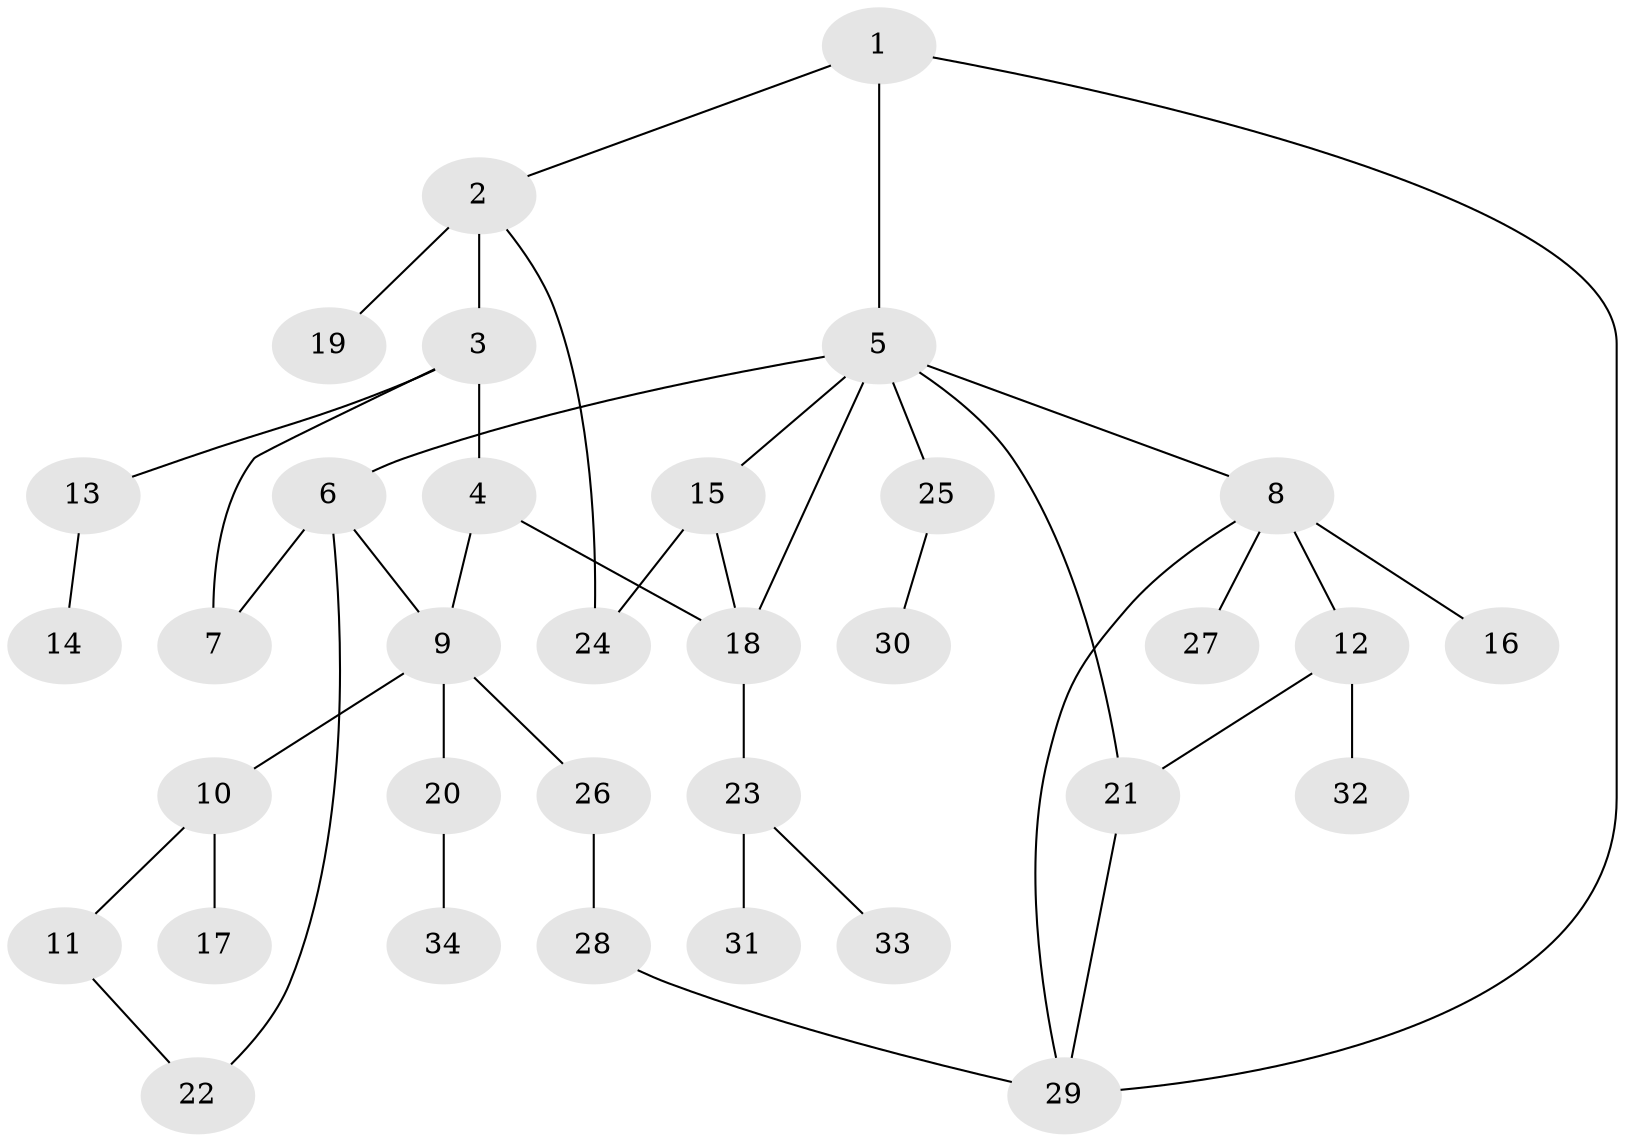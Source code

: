// original degree distribution, {4: 0.13432835820895522, 2: 0.26865671641791045, 7: 0.029850746268656716, 6: 0.029850746268656716, 3: 0.1791044776119403, 1: 0.3582089552238806}
// Generated by graph-tools (version 1.1) at 2025/49/03/04/25 22:49:10]
// undirected, 34 vertices, 43 edges
graph export_dot {
  node [color=gray90,style=filled];
  1;
  2;
  3;
  4;
  5;
  6;
  7;
  8;
  9;
  10;
  11;
  12;
  13;
  14;
  15;
  16;
  17;
  18;
  19;
  20;
  21;
  22;
  23;
  24;
  25;
  26;
  27;
  28;
  29;
  30;
  31;
  32;
  33;
  34;
  1 -- 2 [weight=1.0];
  1 -- 5 [weight=1.0];
  1 -- 29 [weight=1.0];
  2 -- 3 [weight=2.0];
  2 -- 19 [weight=1.0];
  2 -- 24 [weight=1.0];
  3 -- 4 [weight=2.0];
  3 -- 7 [weight=1.0];
  3 -- 13 [weight=1.0];
  4 -- 9 [weight=1.0];
  4 -- 18 [weight=1.0];
  5 -- 6 [weight=1.0];
  5 -- 8 [weight=1.0];
  5 -- 15 [weight=1.0];
  5 -- 18 [weight=1.0];
  5 -- 21 [weight=1.0];
  5 -- 25 [weight=1.0];
  6 -- 7 [weight=1.0];
  6 -- 9 [weight=1.0];
  6 -- 22 [weight=1.0];
  8 -- 12 [weight=1.0];
  8 -- 16 [weight=2.0];
  8 -- 27 [weight=1.0];
  8 -- 29 [weight=1.0];
  9 -- 10 [weight=1.0];
  9 -- 20 [weight=1.0];
  9 -- 26 [weight=1.0];
  10 -- 11 [weight=1.0];
  10 -- 17 [weight=1.0];
  11 -- 22 [weight=1.0];
  12 -- 21 [weight=1.0];
  12 -- 32 [weight=1.0];
  13 -- 14 [weight=1.0];
  15 -- 18 [weight=1.0];
  15 -- 24 [weight=2.0];
  18 -- 23 [weight=1.0];
  20 -- 34 [weight=1.0];
  21 -- 29 [weight=1.0];
  23 -- 31 [weight=1.0];
  23 -- 33 [weight=1.0];
  25 -- 30 [weight=1.0];
  26 -- 28 [weight=1.0];
  28 -- 29 [weight=1.0];
}
